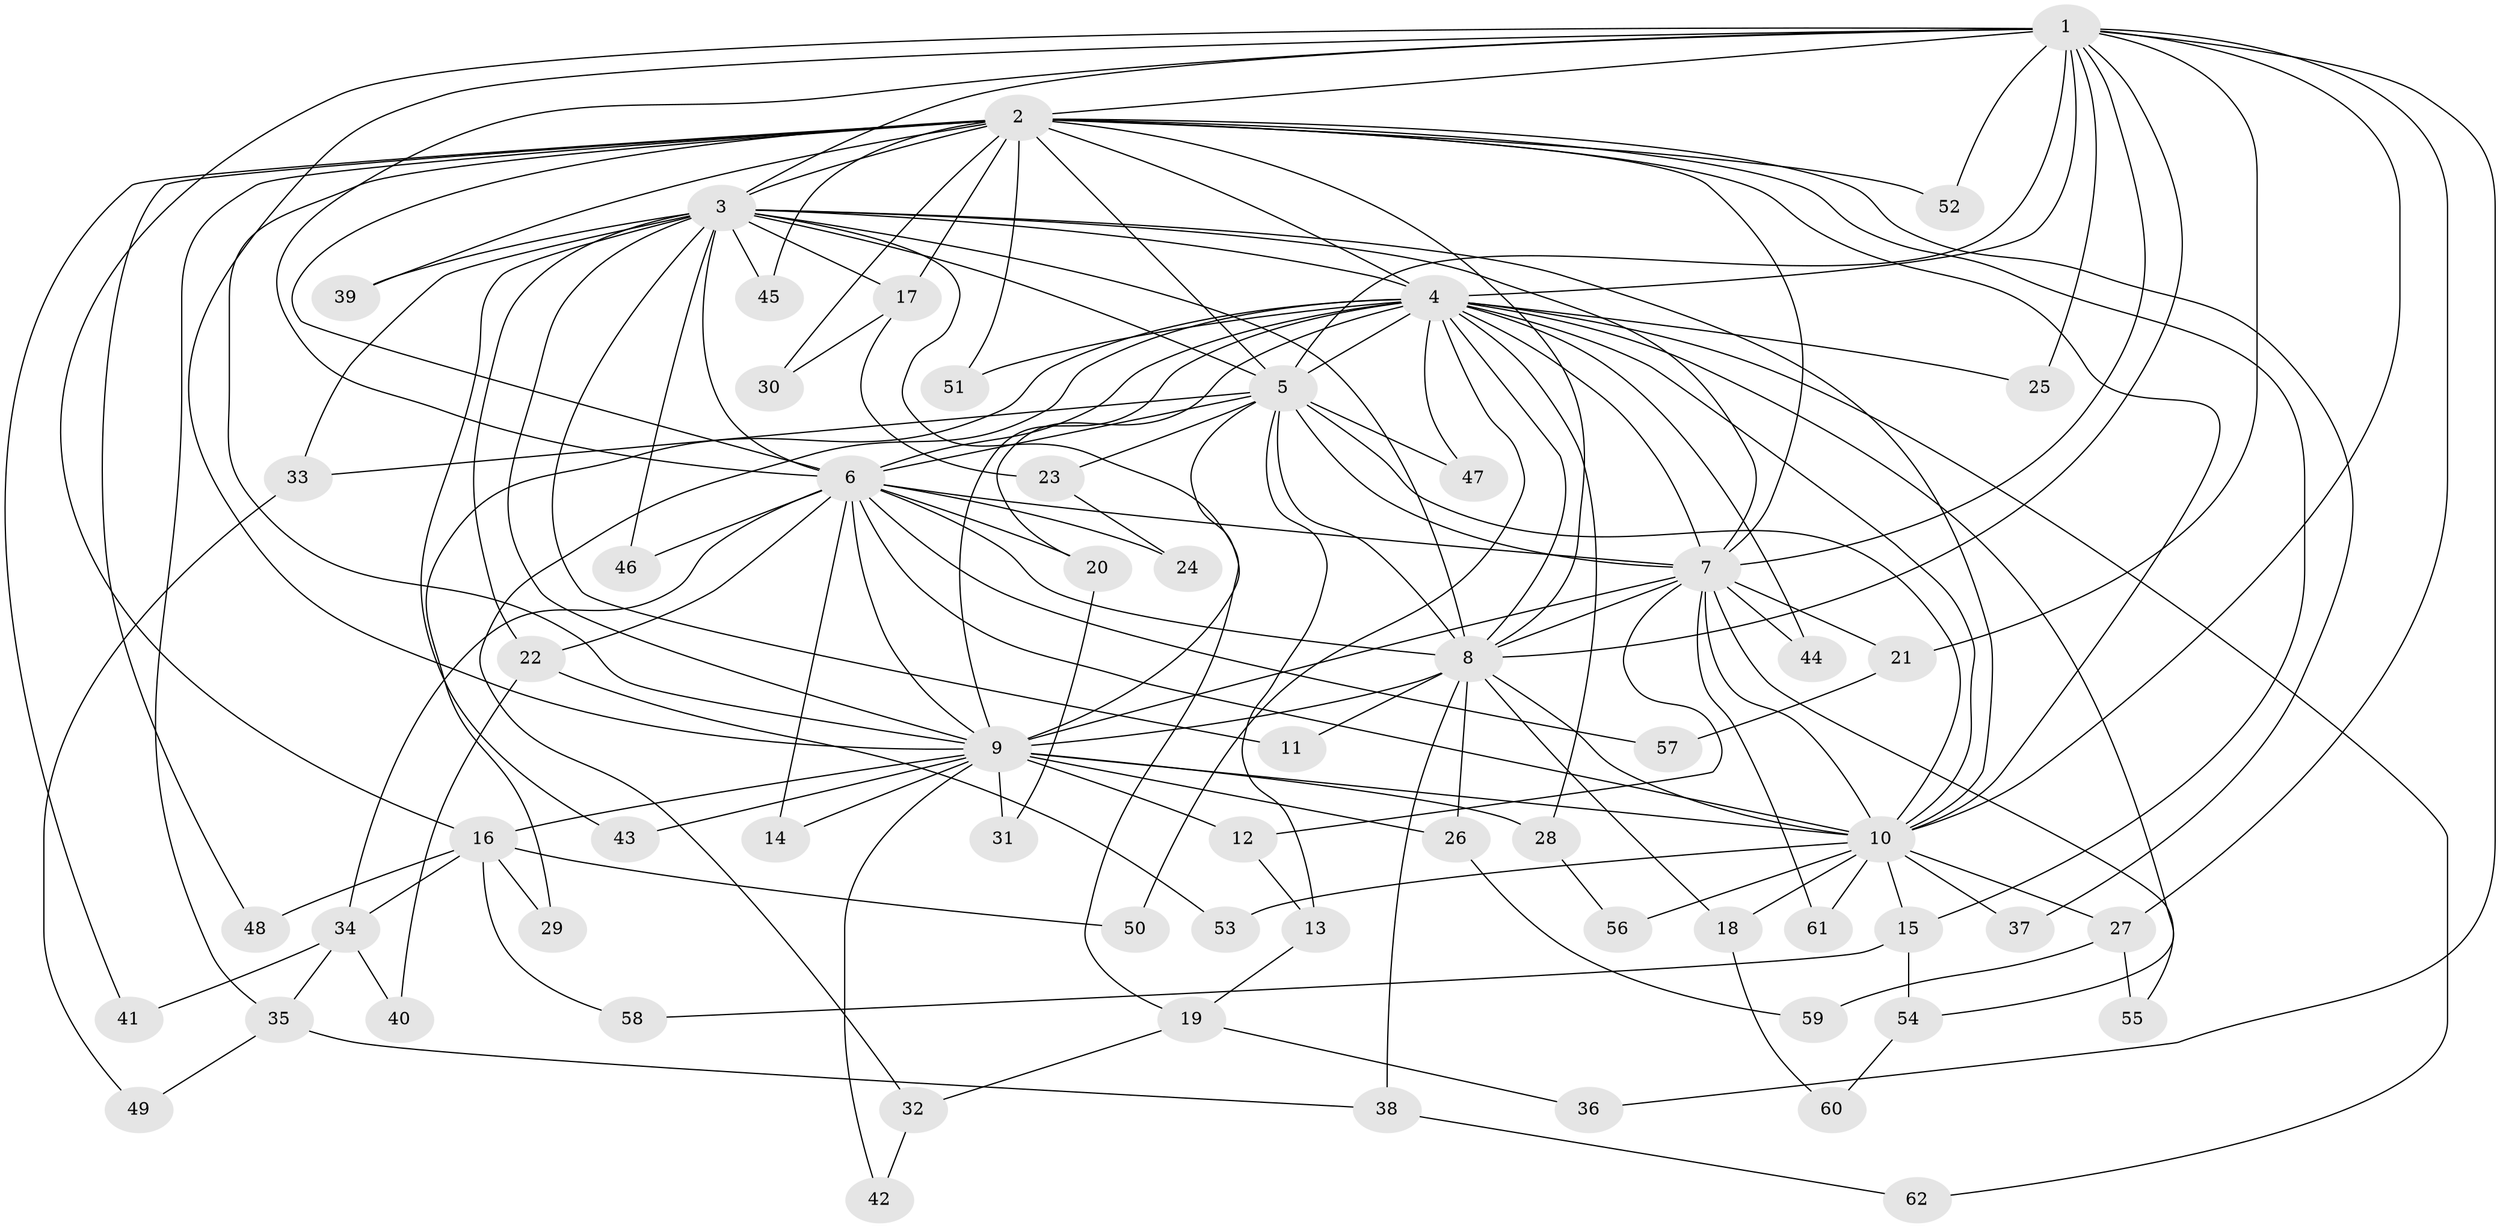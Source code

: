 // coarse degree distribution, {21: 0.022727272727272728, 15: 0.022727272727272728, 17: 0.022727272727272728, 11: 0.045454545454545456, 19: 0.022727272727272728, 12: 0.045454545454545456, 2: 0.45454545454545453, 3: 0.1590909090909091, 1: 0.045454545454545456, 5: 0.045454545454545456, 9: 0.022727272727272728, 4: 0.09090909090909091}
// Generated by graph-tools (version 1.1) at 2025/41/03/06/25 10:41:38]
// undirected, 62 vertices, 149 edges
graph export_dot {
graph [start="1"]
  node [color=gray90,style=filled];
  1;
  2;
  3;
  4;
  5;
  6;
  7;
  8;
  9;
  10;
  11;
  12;
  13;
  14;
  15;
  16;
  17;
  18;
  19;
  20;
  21;
  22;
  23;
  24;
  25;
  26;
  27;
  28;
  29;
  30;
  31;
  32;
  33;
  34;
  35;
  36;
  37;
  38;
  39;
  40;
  41;
  42;
  43;
  44;
  45;
  46;
  47;
  48;
  49;
  50;
  51;
  52;
  53;
  54;
  55;
  56;
  57;
  58;
  59;
  60;
  61;
  62;
  1 -- 2;
  1 -- 3;
  1 -- 4;
  1 -- 5;
  1 -- 6;
  1 -- 7;
  1 -- 8;
  1 -- 9;
  1 -- 10;
  1 -- 16;
  1 -- 21;
  1 -- 25;
  1 -- 27;
  1 -- 36;
  1 -- 52;
  2 -- 3;
  2 -- 4;
  2 -- 5;
  2 -- 6;
  2 -- 7;
  2 -- 8;
  2 -- 9;
  2 -- 10;
  2 -- 15;
  2 -- 17;
  2 -- 30;
  2 -- 35;
  2 -- 37;
  2 -- 39;
  2 -- 41;
  2 -- 45;
  2 -- 48;
  2 -- 51;
  2 -- 52;
  3 -- 4;
  3 -- 5;
  3 -- 6;
  3 -- 7;
  3 -- 8;
  3 -- 9;
  3 -- 10;
  3 -- 11;
  3 -- 17;
  3 -- 19;
  3 -- 22;
  3 -- 33;
  3 -- 39;
  3 -- 43;
  3 -- 45;
  3 -- 46;
  4 -- 5;
  4 -- 6;
  4 -- 7;
  4 -- 8;
  4 -- 9;
  4 -- 10;
  4 -- 20;
  4 -- 25;
  4 -- 28;
  4 -- 29;
  4 -- 32;
  4 -- 44;
  4 -- 47;
  4 -- 50;
  4 -- 51;
  4 -- 54;
  4 -- 62;
  5 -- 6;
  5 -- 7;
  5 -- 8;
  5 -- 9;
  5 -- 10;
  5 -- 13;
  5 -- 23;
  5 -- 33;
  5 -- 47;
  6 -- 7;
  6 -- 8;
  6 -- 9;
  6 -- 10;
  6 -- 14;
  6 -- 20;
  6 -- 22;
  6 -- 24;
  6 -- 34;
  6 -- 46;
  6 -- 57;
  7 -- 8;
  7 -- 9;
  7 -- 10;
  7 -- 12;
  7 -- 21;
  7 -- 44;
  7 -- 55;
  7 -- 61;
  8 -- 9;
  8 -- 10;
  8 -- 11;
  8 -- 18;
  8 -- 26;
  8 -- 38;
  9 -- 10;
  9 -- 12;
  9 -- 14;
  9 -- 16;
  9 -- 26;
  9 -- 28;
  9 -- 31;
  9 -- 42;
  9 -- 43;
  10 -- 15;
  10 -- 18;
  10 -- 27;
  10 -- 37;
  10 -- 53;
  10 -- 56;
  10 -- 61;
  12 -- 13;
  13 -- 19;
  15 -- 54;
  15 -- 58;
  16 -- 29;
  16 -- 34;
  16 -- 48;
  16 -- 50;
  16 -- 58;
  17 -- 23;
  17 -- 30;
  18 -- 60;
  19 -- 32;
  19 -- 36;
  20 -- 31;
  21 -- 57;
  22 -- 40;
  22 -- 53;
  23 -- 24;
  26 -- 59;
  27 -- 55;
  27 -- 59;
  28 -- 56;
  32 -- 42;
  33 -- 49;
  34 -- 35;
  34 -- 40;
  34 -- 41;
  35 -- 38;
  35 -- 49;
  38 -- 62;
  54 -- 60;
}
